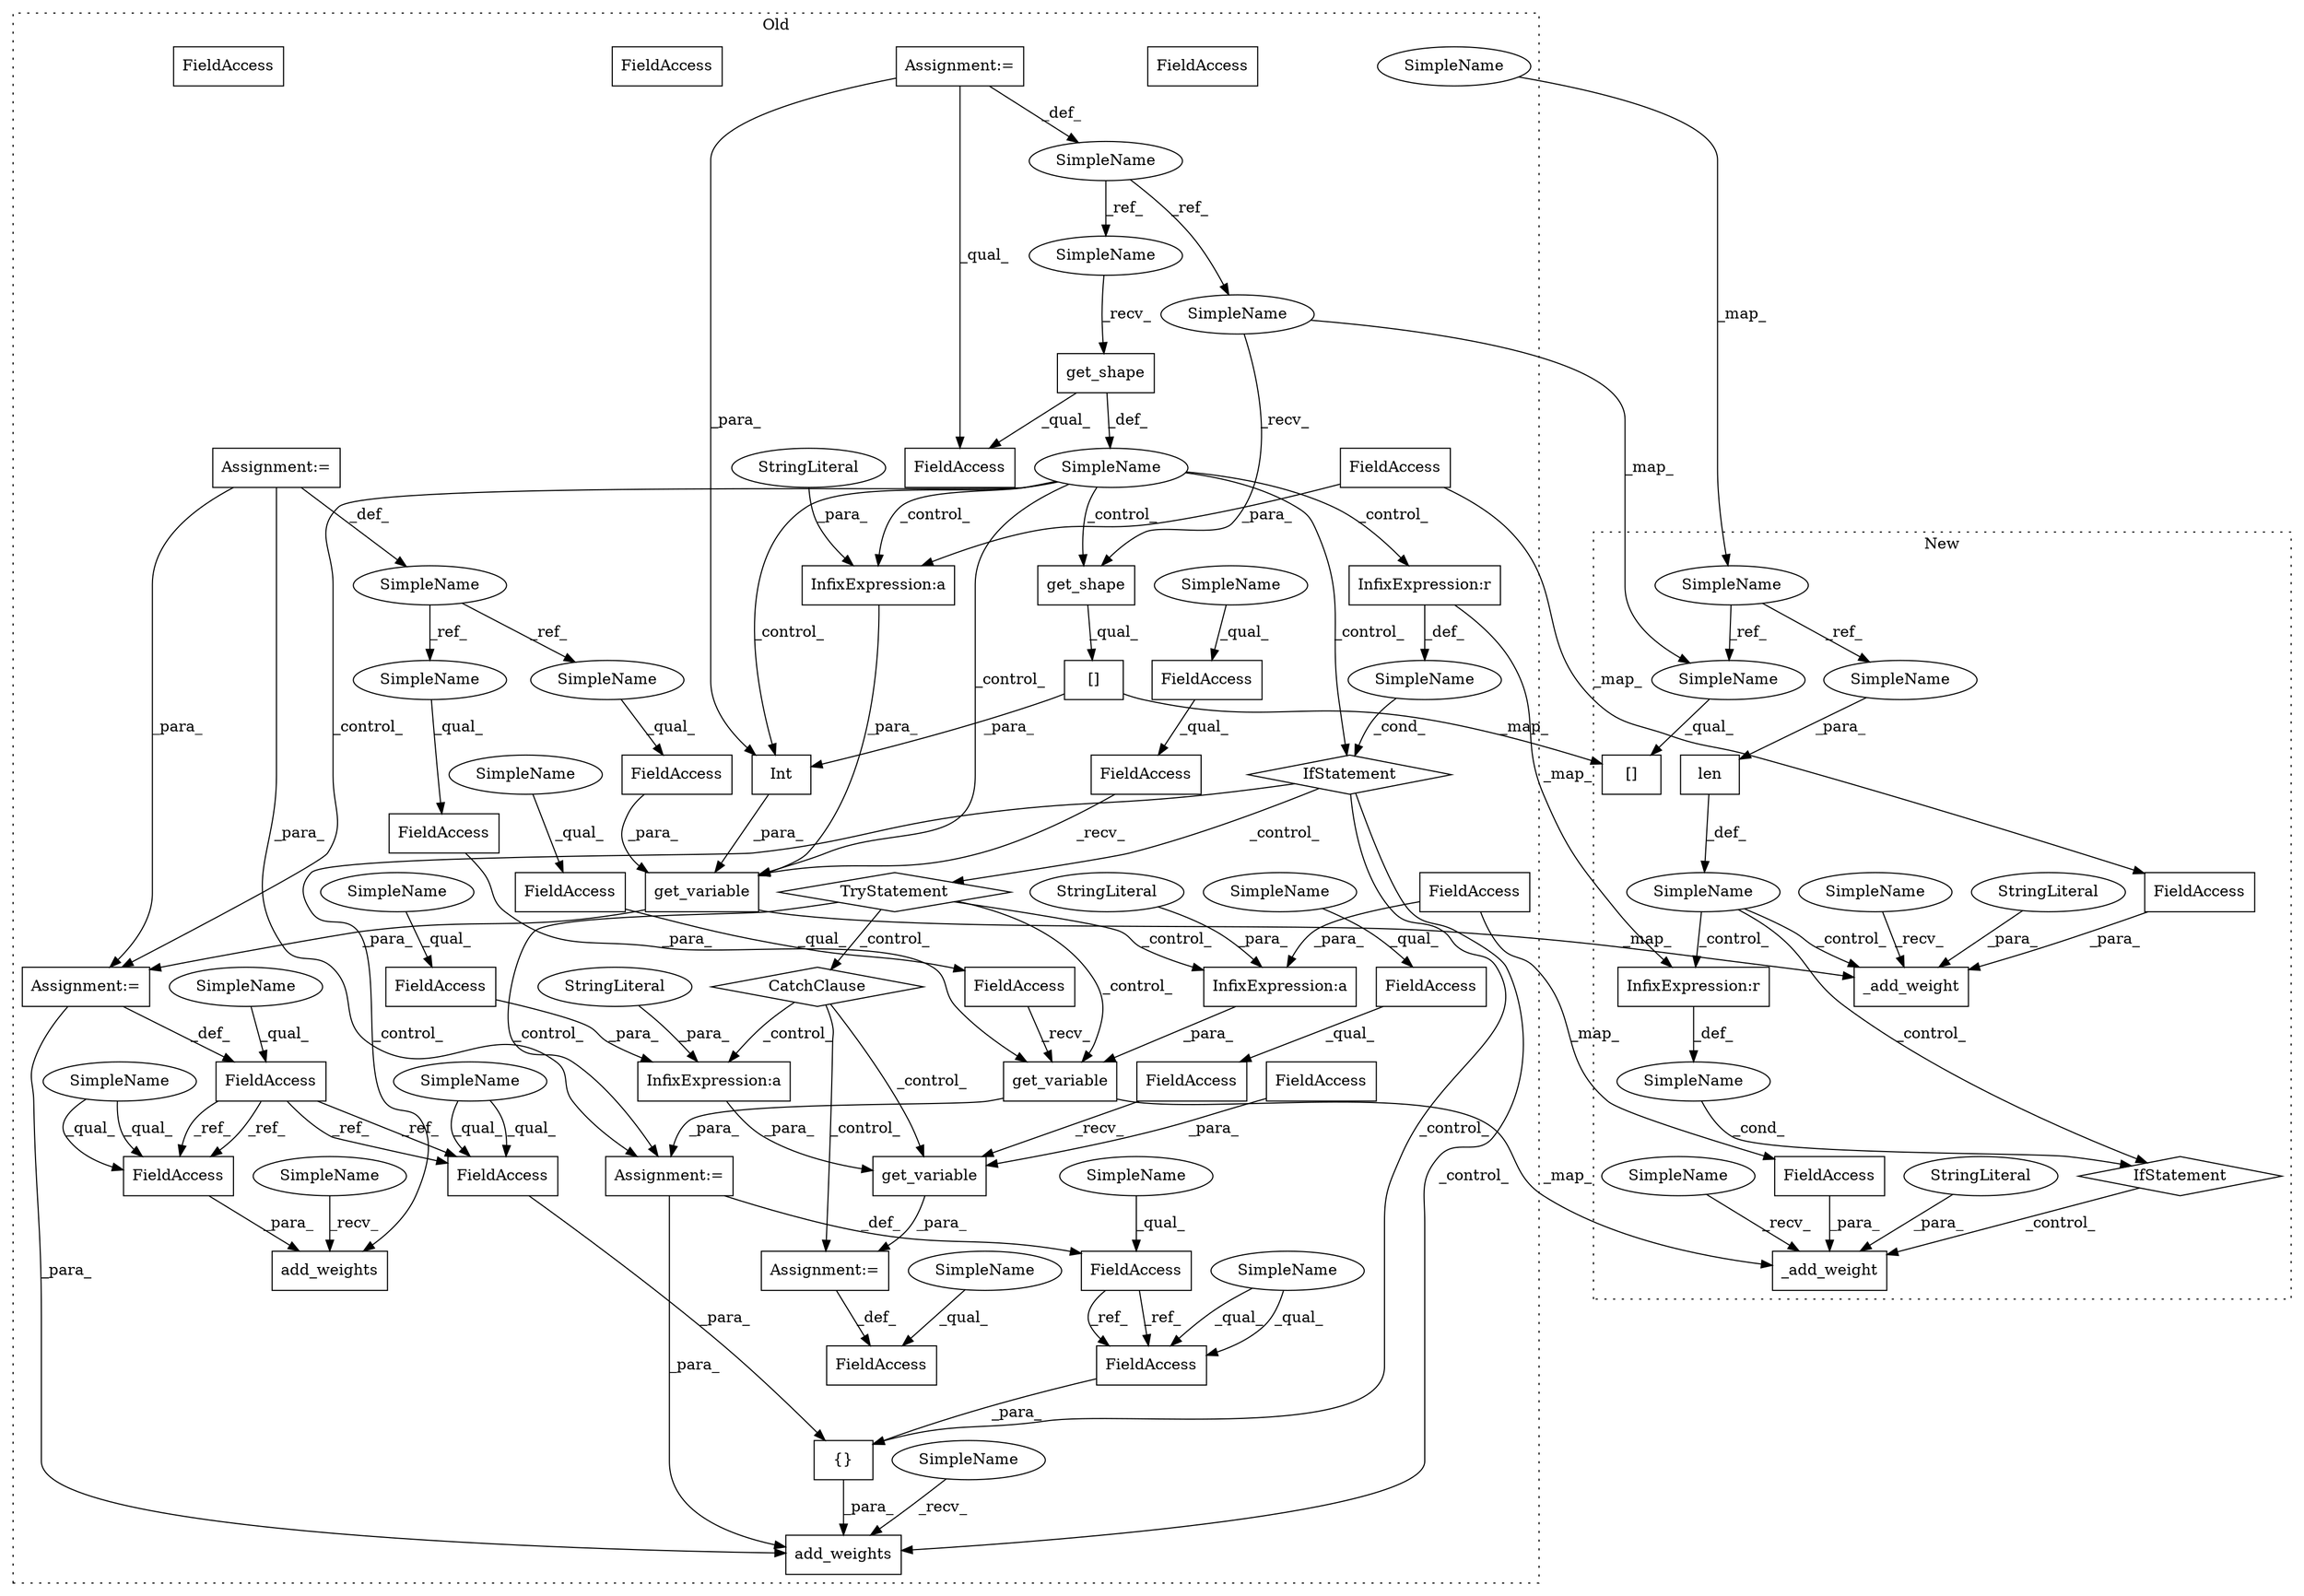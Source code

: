 digraph G {
subgraph cluster0 {
1 [label="CatchClause" a="12" s="1803,1837" l="13,2" shape="diamond"];
3 [label="TryStatement" a="54" s="1654" l="4" shape="diamond"];
4 [label="SimpleName" a="42" s="" l="" shape="ellipse"];
5 [label="Assignment:=" a="7" s="1110" l="6" shape="box"];
7 [label="get_variable" a="32" s="1696,1791" l="13,1" shape="box"];
8 [label="InfixExpression:a" a="27" s="1900" l="3" shape="box"];
9 [label="get_variable" a="32" s="1877,1959" l="13,1" shape="box"];
10 [label="InfixExpression:a" a="27" s="1518" l="3" shape="box"];
11 [label="InfixExpression:a" a="27" s="1719" l="3" shape="box"];
12 [label="{}" a="4" s="2002,2016" l="1,1" shape="box"];
13 [label="add_weights" a="32" s="2045,2063" l="12,1" shape="box"];
14 [label="SimpleName" a="42" s="" l="" shape="ellipse"];
15 [label="add_weights" a="32" s="1981,2017" l="12,1" shape="box"];
17 [label="get_variable" a="32" s="1495,1614" l="13,1" shape="box"];
19 [label="InfixExpression:r" a="27" s="1636" l="4" shape="box"];
21 [label="FieldAccess" a="22" s="1474" l="20" shape="box"];
22 [label="FieldAccess" a="22" s="2003" l="6" shape="box"];
23 [label="FieldAccess" a="22" s="1576" l="21" shape="box"];
24 [label="SimpleName" a="42" s="1159" l="12" shape="ellipse"];
25 [label="FieldAccess" a="22" s="1753" l="21" shape="box"];
26 [label="FieldAccess" a="22" s="1849" l="6" shape="box"];
27 [label="get_shape" a="32" s="1188" l="11" shape="box"];
29 [label="SimpleName" a="42" s="1079" l="6" shape="ellipse"];
31 [label="[]" a="2" s="1438,1459" l="19,1" shape="box"];
32 [label="FieldAccess" a="22" s="1891" l="9" shape="box"];
33 [label="FieldAccess" a="22" s="1668" l="6" shape="box"];
34 [label="FieldAccess" a="22" s="1856" l="20" shape="box"];
35 [label="FieldAccess" a="22" s="2057" l="6" shape="box"];
36 [label="FieldAccess" a="22" s="1921" l="21" shape="box"];
37 [label="FieldAccess" a="22" s="1675" l="20" shape="box"];
38 [label="FieldAccess" a="22" s="1181" l="24" shape="box"];
39 [label="FieldAccess" a="22" s="1675" l="17" shape="box"];
40 [label="FieldAccess" a="22" s="1474" l="17" shape="box"];
41 [label="FieldAccess" a="22" s="1467" l="6" shape="box"];
42 [label="FieldAccess" a="22" s="2010" l="6" shape="box"];
43 [label="FieldAccess" a="22" s="1856" l="17" shape="box"];
46 [label="SimpleName" a="42" s="1110" l="6" shape="ellipse"];
47 [label="get_shape" a="32" s="1445" l="11" shape="box"];
48 [label="IfStatement" a="25" s="1621,1644" l="4,2" shape="diamond"];
49 [label="StringLiteral" a="45" s="1903" l="4" shape="ellipse"];
50 [label="StringLiteral" a="45" s="1722" l="4" shape="ellipse"];
52 [label="Assignment:=" a="7" s="1159" l="12" shape="box"];
53 [label="Assignment:=" a="7" s="1674" l="1" shape="box"];
55 [label="StringLiteral" a="45" s="1521" l="5" shape="ellipse"];
56 [label="Assignment:=" a="7" s="1473" l="1" shape="box"];
57 [label="Assignment:=" a="7" s="1855" l="1" shape="box"];
58 [label="Int" a="32" s="1434,1460" l="4,1" shape="box"];
59 [label="FieldAccess" a="22" s="1710" l="9" shape="box"];
61 [label="FieldAccess" a="22" s="1509" l="9" shape="box"];
63 [label="SimpleName" a="42" s="1668" l="4" shape="ellipse"];
64 [label="SimpleName" a="42" s="1467" l="4" shape="ellipse"];
65 [label="SimpleName" a="42" s="2003" l="4" shape="ellipse"];
66 [label="SimpleName" a="42" s="2010" l="4" shape="ellipse"];
67 [label="SimpleName" a="42" s="1976" l="4" shape="ellipse"];
68 [label="SimpleName" a="42" s="2057" l="4" shape="ellipse"];
69 [label="SimpleName" a="42" s="2040" l="4" shape="ellipse"];
70 [label="FieldAccess" a="22" s="2010" l="6" shape="box"];
71 [label="SimpleName" a="42" s="1891" l="4" shape="ellipse"];
72 [label="SimpleName" a="42" s="1849" l="4" shape="ellipse"];
75 [label="FieldAccess" a="22" s="2057" l="6" shape="box"];
76 [label="FieldAccess" a="22" s="2003" l="6" shape="box"];
77 [label="SimpleName" a="42" s="1438" l="6" shape="ellipse"];
78 [label="SimpleName" a="42" s="1181" l="6" shape="ellipse"];
81 [label="SimpleName" a="42" s="1856" l="10" shape="ellipse"];
82 [label="SimpleName" a="42" s="1474" l="10" shape="ellipse"];
83 [label="SimpleName" a="42" s="1675" l="10" shape="ellipse"];
84 [label="SimpleName" a="42" s="1576" l="12" shape="ellipse"];
85 [label="SimpleName" a="42" s="1753" l="12" shape="ellipse"];
label = "Old";
style="dotted";
}
subgraph cluster1 {
2 [label="len" a="32" s="1071,1087" l="4,1" shape="box"];
6 [label="_add_weight" a="32" s="1485,1562" l="12,1" shape="box"];
16 [label="_add_weight" a="32" s="1344,1440" l="12,1" shape="box"];
18 [label="SimpleName" a="42" s="" l="" shape="ellipse"];
20 [label="InfixExpression:r" a="27" s="1462" l="4" shape="box"];
28 [label="SimpleName" a="42" s="1034" l="12" shape="ellipse"];
30 [label="[]" a="2" s="1317,1332" l="13,1" shape="box"];
44 [label="SimpleName" a="42" s="" l="" shape="ellipse"];
45 [label="IfStatement" a="25" s="1447,1470" l="4,2" shape="diamond"];
51 [label="StringLiteral" a="45" s="1366" l="9" shape="ellipse"];
54 [label="StringLiteral" a="45" s="1507" l="8" shape="ellipse"];
60 [label="FieldAccess" a="22" s="1497" l="9" shape="box"];
62 [label="FieldAccess" a="22" s="1356" l="9" shape="box"];
73 [label="SimpleName" a="42" s="1480" l="4" shape="ellipse"];
74 [label="SimpleName" a="42" s="1339" l="4" shape="ellipse"];
79 [label="SimpleName" a="42" s="1075" l="12" shape="ellipse"];
80 [label="SimpleName" a="42" s="1317" l="12" shape="ellipse"];
label = "New";
style="dotted";
}
1 -> 9 [label="_control_"];
1 -> 8 [label="_control_"];
1 -> 57 [label="_control_"];
2 -> 18 [label="_def_"];
3 -> 1 [label="_control_"];
3 -> 7 [label="_control_"];
3 -> 11 [label="_control_"];
3 -> 53 [label="_control_"];
4 -> 19 [label="_control_"];
4 -> 47 [label="_control_"];
4 -> 56 [label="_control_"];
4 -> 58 [label="_control_"];
4 -> 17 [label="_control_"];
4 -> 10 [label="_control_"];
4 -> 48 [label="_control_"];
5 -> 38 [label="_qual_"];
5 -> 46 [label="_def_"];
5 -> 58 [label="_para_"];
7 -> 53 [label="_para_"];
7 -> 6 [label="_map_"];
8 -> 9 [label="_para_"];
9 -> 57 [label="_para_"];
10 -> 17 [label="_para_"];
11 -> 7 [label="_para_"];
12 -> 15 [label="_para_"];
14 -> 48 [label="_cond_"];
17 -> 56 [label="_para_"];
17 -> 16 [label="_map_"];
18 -> 16 [label="_control_"];
18 -> 45 [label="_control_"];
18 -> 20 [label="_control_"];
19 -> 20 [label="_map_"];
19 -> 14 [label="_def_"];
20 -> 44 [label="_def_"];
21 -> 17 [label="_recv_"];
23 -> 17 [label="_para_"];
24 -> 84 [label="_ref_"];
24 -> 85 [label="_ref_"];
25 -> 7 [label="_para_"];
27 -> 38 [label="_qual_"];
27 -> 4 [label="_def_"];
28 -> 79 [label="_ref_"];
28 -> 80 [label="_ref_"];
29 -> 28 [label="_map_"];
31 -> 30 [label="_map_"];
31 -> 58 [label="_para_"];
32 -> 8 [label="_para_"];
33 -> 70 [label="_ref_"];
33 -> 70 [label="_ref_"];
34 -> 9 [label="_recv_"];
36 -> 9 [label="_para_"];
37 -> 7 [label="_recv_"];
39 -> 37 [label="_qual_"];
40 -> 21 [label="_qual_"];
41 -> 76 [label="_ref_"];
41 -> 75 [label="_ref_"];
41 -> 75 [label="_ref_"];
41 -> 76 [label="_ref_"];
43 -> 34 [label="_qual_"];
44 -> 45 [label="_cond_"];
45 -> 6 [label="_control_"];
46 -> 77 [label="_ref_"];
46 -> 78 [label="_ref_"];
47 -> 31 [label="_qual_"];
48 -> 12 [label="_control_"];
48 -> 13 [label="_control_"];
48 -> 15 [label="_control_"];
48 -> 3 [label="_control_"];
49 -> 8 [label="_para_"];
50 -> 11 [label="_para_"];
51 -> 16 [label="_para_"];
52 -> 53 [label="_para_"];
52 -> 56 [label="_para_"];
52 -> 24 [label="_def_"];
53 -> 33 [label="_def_"];
53 -> 15 [label="_para_"];
54 -> 6 [label="_para_"];
55 -> 10 [label="_para_"];
56 -> 15 [label="_para_"];
56 -> 41 [label="_def_"];
57 -> 26 [label="_def_"];
58 -> 17 [label="_para_"];
59 -> 11 [label="_para_"];
59 -> 60 [label="_map_"];
60 -> 6 [label="_para_"];
61 -> 10 [label="_para_"];
61 -> 62 [label="_map_"];
62 -> 16 [label="_para_"];
63 -> 33 [label="_qual_"];
64 -> 41 [label="_qual_"];
65 -> 76 [label="_qual_"];
65 -> 76 [label="_qual_"];
66 -> 70 [label="_qual_"];
66 -> 70 [label="_qual_"];
67 -> 15 [label="_recv_"];
68 -> 75 [label="_qual_"];
68 -> 75 [label="_qual_"];
69 -> 13 [label="_recv_"];
70 -> 12 [label="_para_"];
71 -> 32 [label="_qual_"];
72 -> 26 [label="_qual_"];
73 -> 6 [label="_recv_"];
74 -> 16 [label="_recv_"];
75 -> 13 [label="_para_"];
76 -> 12 [label="_para_"];
77 -> 80 [label="_map_"];
77 -> 47 [label="_recv_"];
78 -> 27 [label="_recv_"];
79 -> 2 [label="_para_"];
80 -> 30 [label="_qual_"];
81 -> 43 [label="_qual_"];
82 -> 40 [label="_qual_"];
83 -> 39 [label="_qual_"];
84 -> 23 [label="_qual_"];
85 -> 25 [label="_qual_"];
}